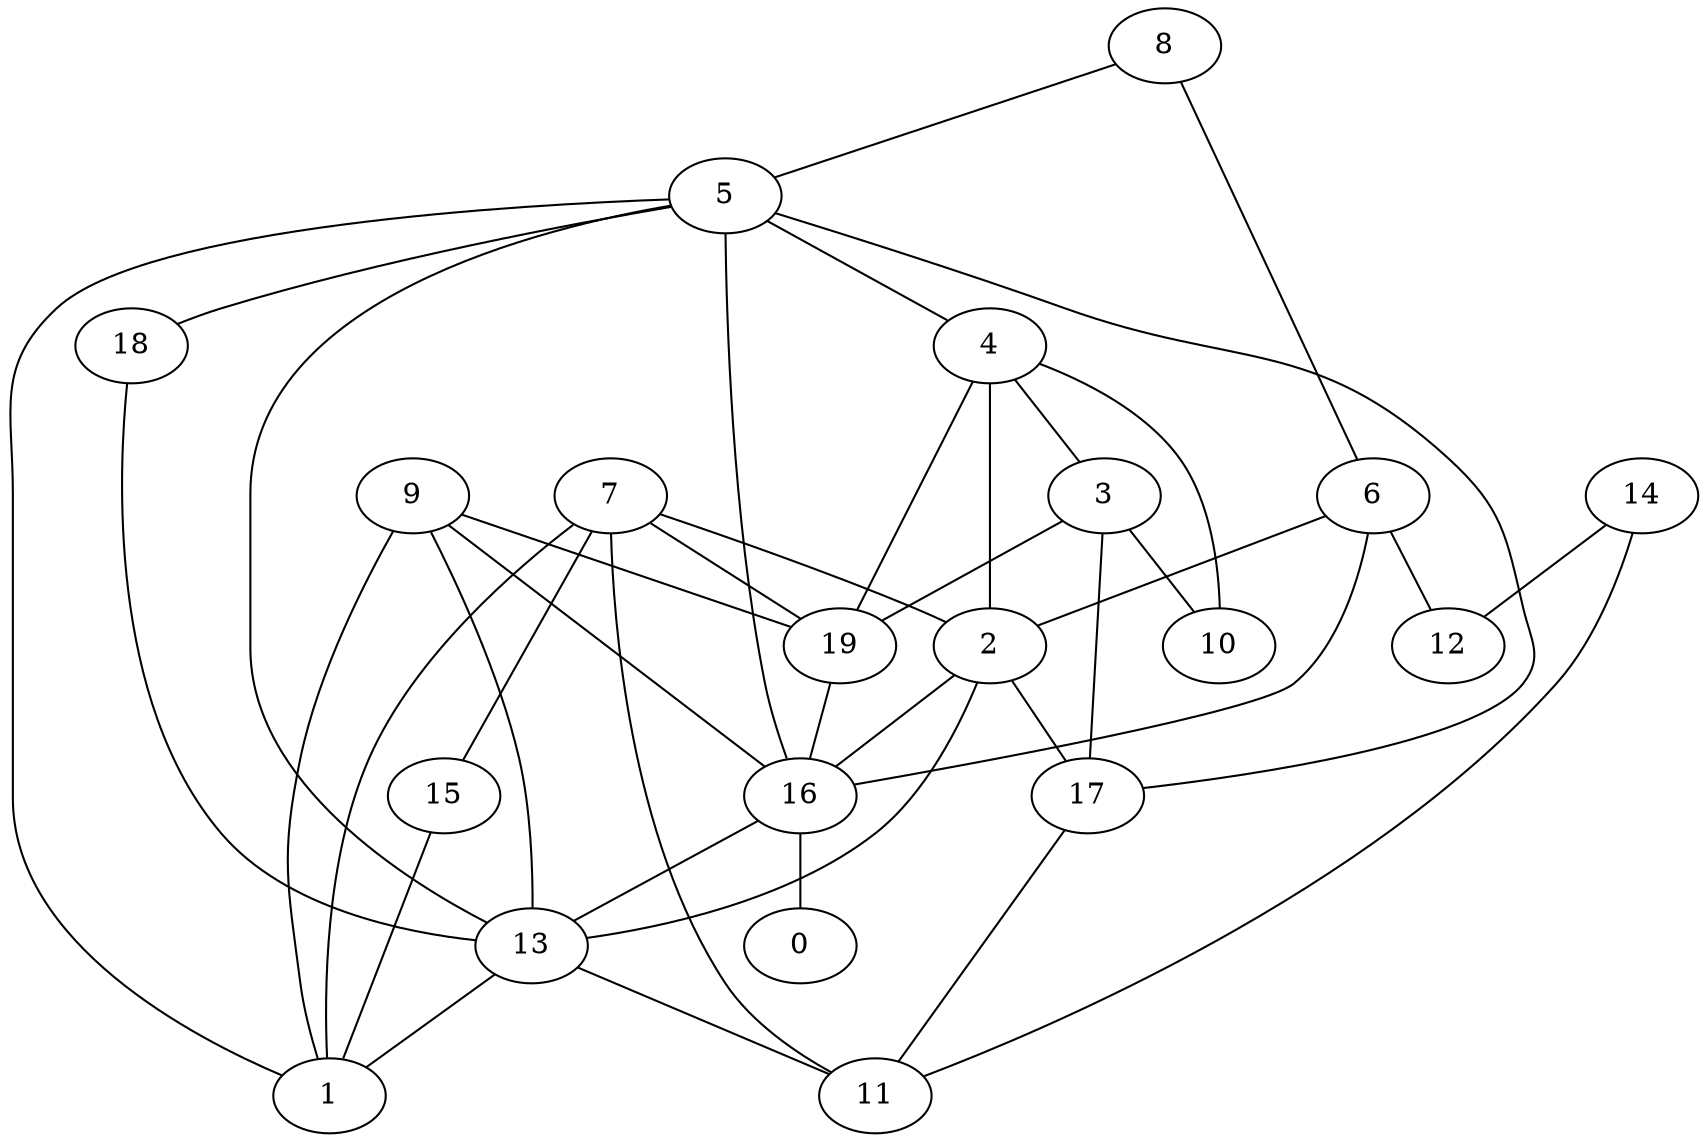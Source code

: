 digraph GG_graph {

subgraph G_graph {
edge [color = black]
"9" -> "19" [dir = none]
"9" -> "13" [dir = none]
"5" -> "16" [dir = none]
"15" -> "1" [dir = none]
"13" -> "1" [dir = none]
"2" -> "16" [dir = none]
"2" -> "13" [dir = none]
"3" -> "17" [dir = none]
"16" -> "0" [dir = none]
"8" -> "6" [dir = none]
"8" -> "5" [dir = none]
"18" -> "13" [dir = none]
"4" -> "10" [dir = none]
"4" -> "3" [dir = none]
"4" -> "2" [dir = none]
"14" -> "12" [dir = none]
"14" -> "11" [dir = none]
"7" -> "11" [dir = none]
"7" -> "2" [dir = none]
"6" -> "12" [dir = none]
"4" -> "19" [dir = none]
"6" -> "16" [dir = none]
"3" -> "10" [dir = none]
"6" -> "2" [dir = none]
"7" -> "19" [dir = none]
"2" -> "17" [dir = none]
"17" -> "11" [dir = none]
"9" -> "16" [dir = none]
"5" -> "4" [dir = none]
"19" -> "16" [dir = none]
"5" -> "1" [dir = none]
"5" -> "17" [dir = none]
"3" -> "19" [dir = none]
"7" -> "15" [dir = none]
"5" -> "18" [dir = none]
"9" -> "1" [dir = none]
"16" -> "13" [dir = none]
"13" -> "11" [dir = none]
"7" -> "1" [dir = none]
"5" -> "13" [dir = none]
}

}

